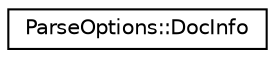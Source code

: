 digraph "Graphical Class Hierarchy"
{
  edge [fontname="Helvetica",fontsize="10",labelfontname="Helvetica",labelfontsize="10"];
  node [fontname="Helvetica",fontsize="10",shape=record];
  rankdir="LR";
  Node0 [label="ParseOptions::DocInfo",height=0.2,width=0.4,color="black", fillcolor="white", style="filled",URL="$structkaldi_1_1ParseOptions_1_1DocInfo.html",tooltip="Structure for options&#39; documentation. "];
}

